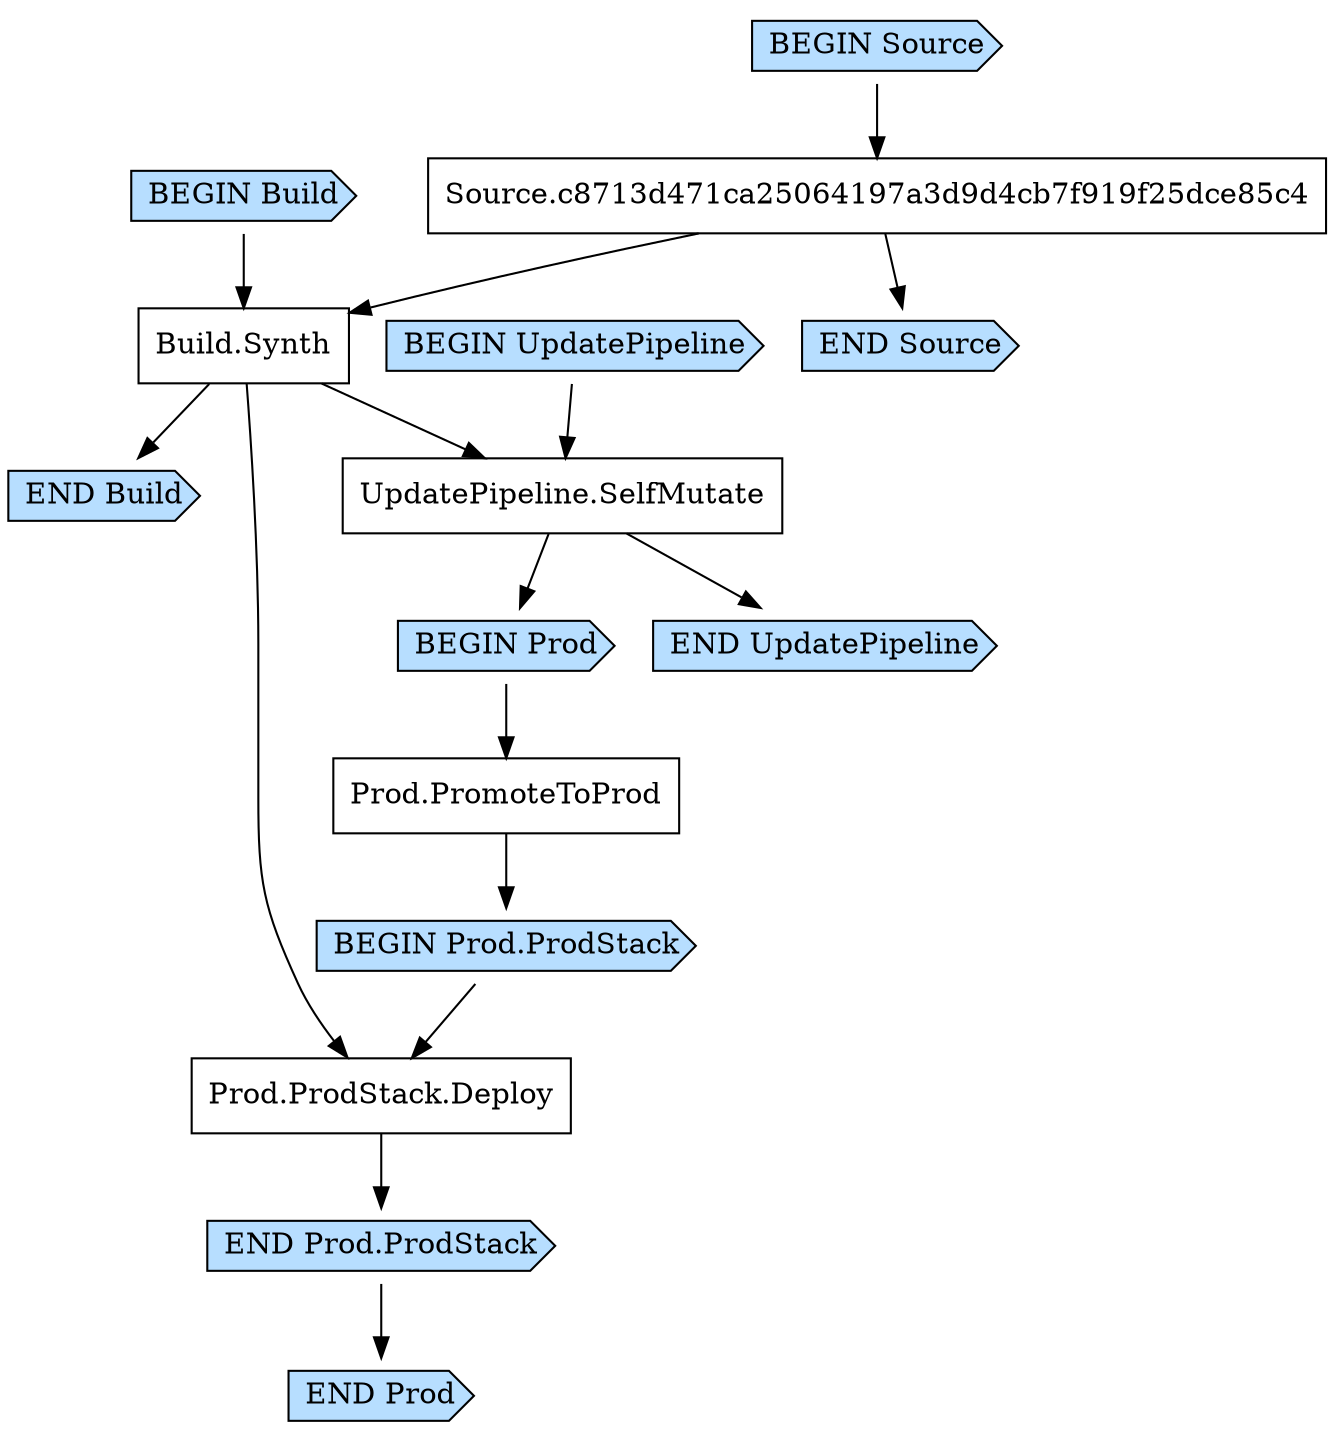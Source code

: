 digraph G {
  # Arrows represent an "unlocks" relationship (opposite of dependency). So chosen
  # because the layout looks more natural that way.
  # To represent subgraph dependencies, subgraphs are represented by BEGIN/END nodes.
  # To render: `dot -Tsvg CdkPipelineInvestigationStackPipeline55B44D48.dot > graph.svg`, open in a browser.
  node [shape="box"];
"BEGIN Build" [shape="cds", style="filled", fillcolor="#b7deff"];
"END Build" [shape="cds", style="filled", fillcolor="#b7deff"];
"Build.Synth";
"Source.c8713d471ca25064197a3d9d4cb7f919f25dce85c4" -> "Build.Synth";
"BEGIN Build" -> "Build.Synth";
"Build.Synth" -> "END Build";
"BEGIN UpdatePipeline" [shape="cds", style="filled", fillcolor="#b7deff"];
"END UpdatePipeline" [shape="cds", style="filled", fillcolor="#b7deff"];
"UpdatePipeline.SelfMutate";
"Build.Synth" -> "UpdatePipeline.SelfMutate";
"BEGIN UpdatePipeline" -> "UpdatePipeline.SelfMutate";
"UpdatePipeline.SelfMutate" -> "END UpdatePipeline";
"BEGIN Prod" [shape="cds", style="filled", fillcolor="#b7deff"];
"END Prod" [shape="cds", style="filled", fillcolor="#b7deff"];
"UpdatePipeline.SelfMutate" -> "BEGIN Prod";
"BEGIN Prod.ProdStack" [shape="cds", style="filled", fillcolor="#b7deff"];
"END Prod.ProdStack" [shape="cds", style="filled", fillcolor="#b7deff"];
"Prod.PromoteToProd" -> "BEGIN Prod.ProdStack";
"Prod.ProdStack.Deploy";
"Build.Synth" -> "Prod.ProdStack.Deploy";
"BEGIN Prod.ProdStack" -> "Prod.ProdStack.Deploy";
"Prod.ProdStack.Deploy" -> "END Prod.ProdStack";
"Prod.PromoteToProd";
"BEGIN Prod" -> "Prod.PromoteToProd";
"END Prod.ProdStack" -> "END Prod";
"BEGIN Source" [shape="cds", style="filled", fillcolor="#b7deff"];
"END Source" [shape="cds", style="filled", fillcolor="#b7deff"];
"Source.c8713d471ca25064197a3d9d4cb7f919f25dce85c4";
"BEGIN Source" -> "Source.c8713d471ca25064197a3d9d4cb7f919f25dce85c4";
"Source.c8713d471ca25064197a3d9d4cb7f919f25dce85c4" -> "END Source";
}